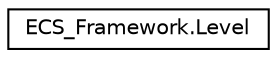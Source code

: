 digraph "Graphical Class Hierarchy"
{
 // LATEX_PDF_SIZE
  edge [fontname="Helvetica",fontsize="10",labelfontname="Helvetica",labelfontsize="10"];
  node [fontname="Helvetica",fontsize="10",shape=record];
  rankdir="LR";
  Node0 [label="ECS_Framework.Level",height=0.2,width=0.4,color="black", fillcolor="white", style="filled",URL="$classECS__Framework_1_1Level.html",tooltip="Represents a level in the game."];
}
